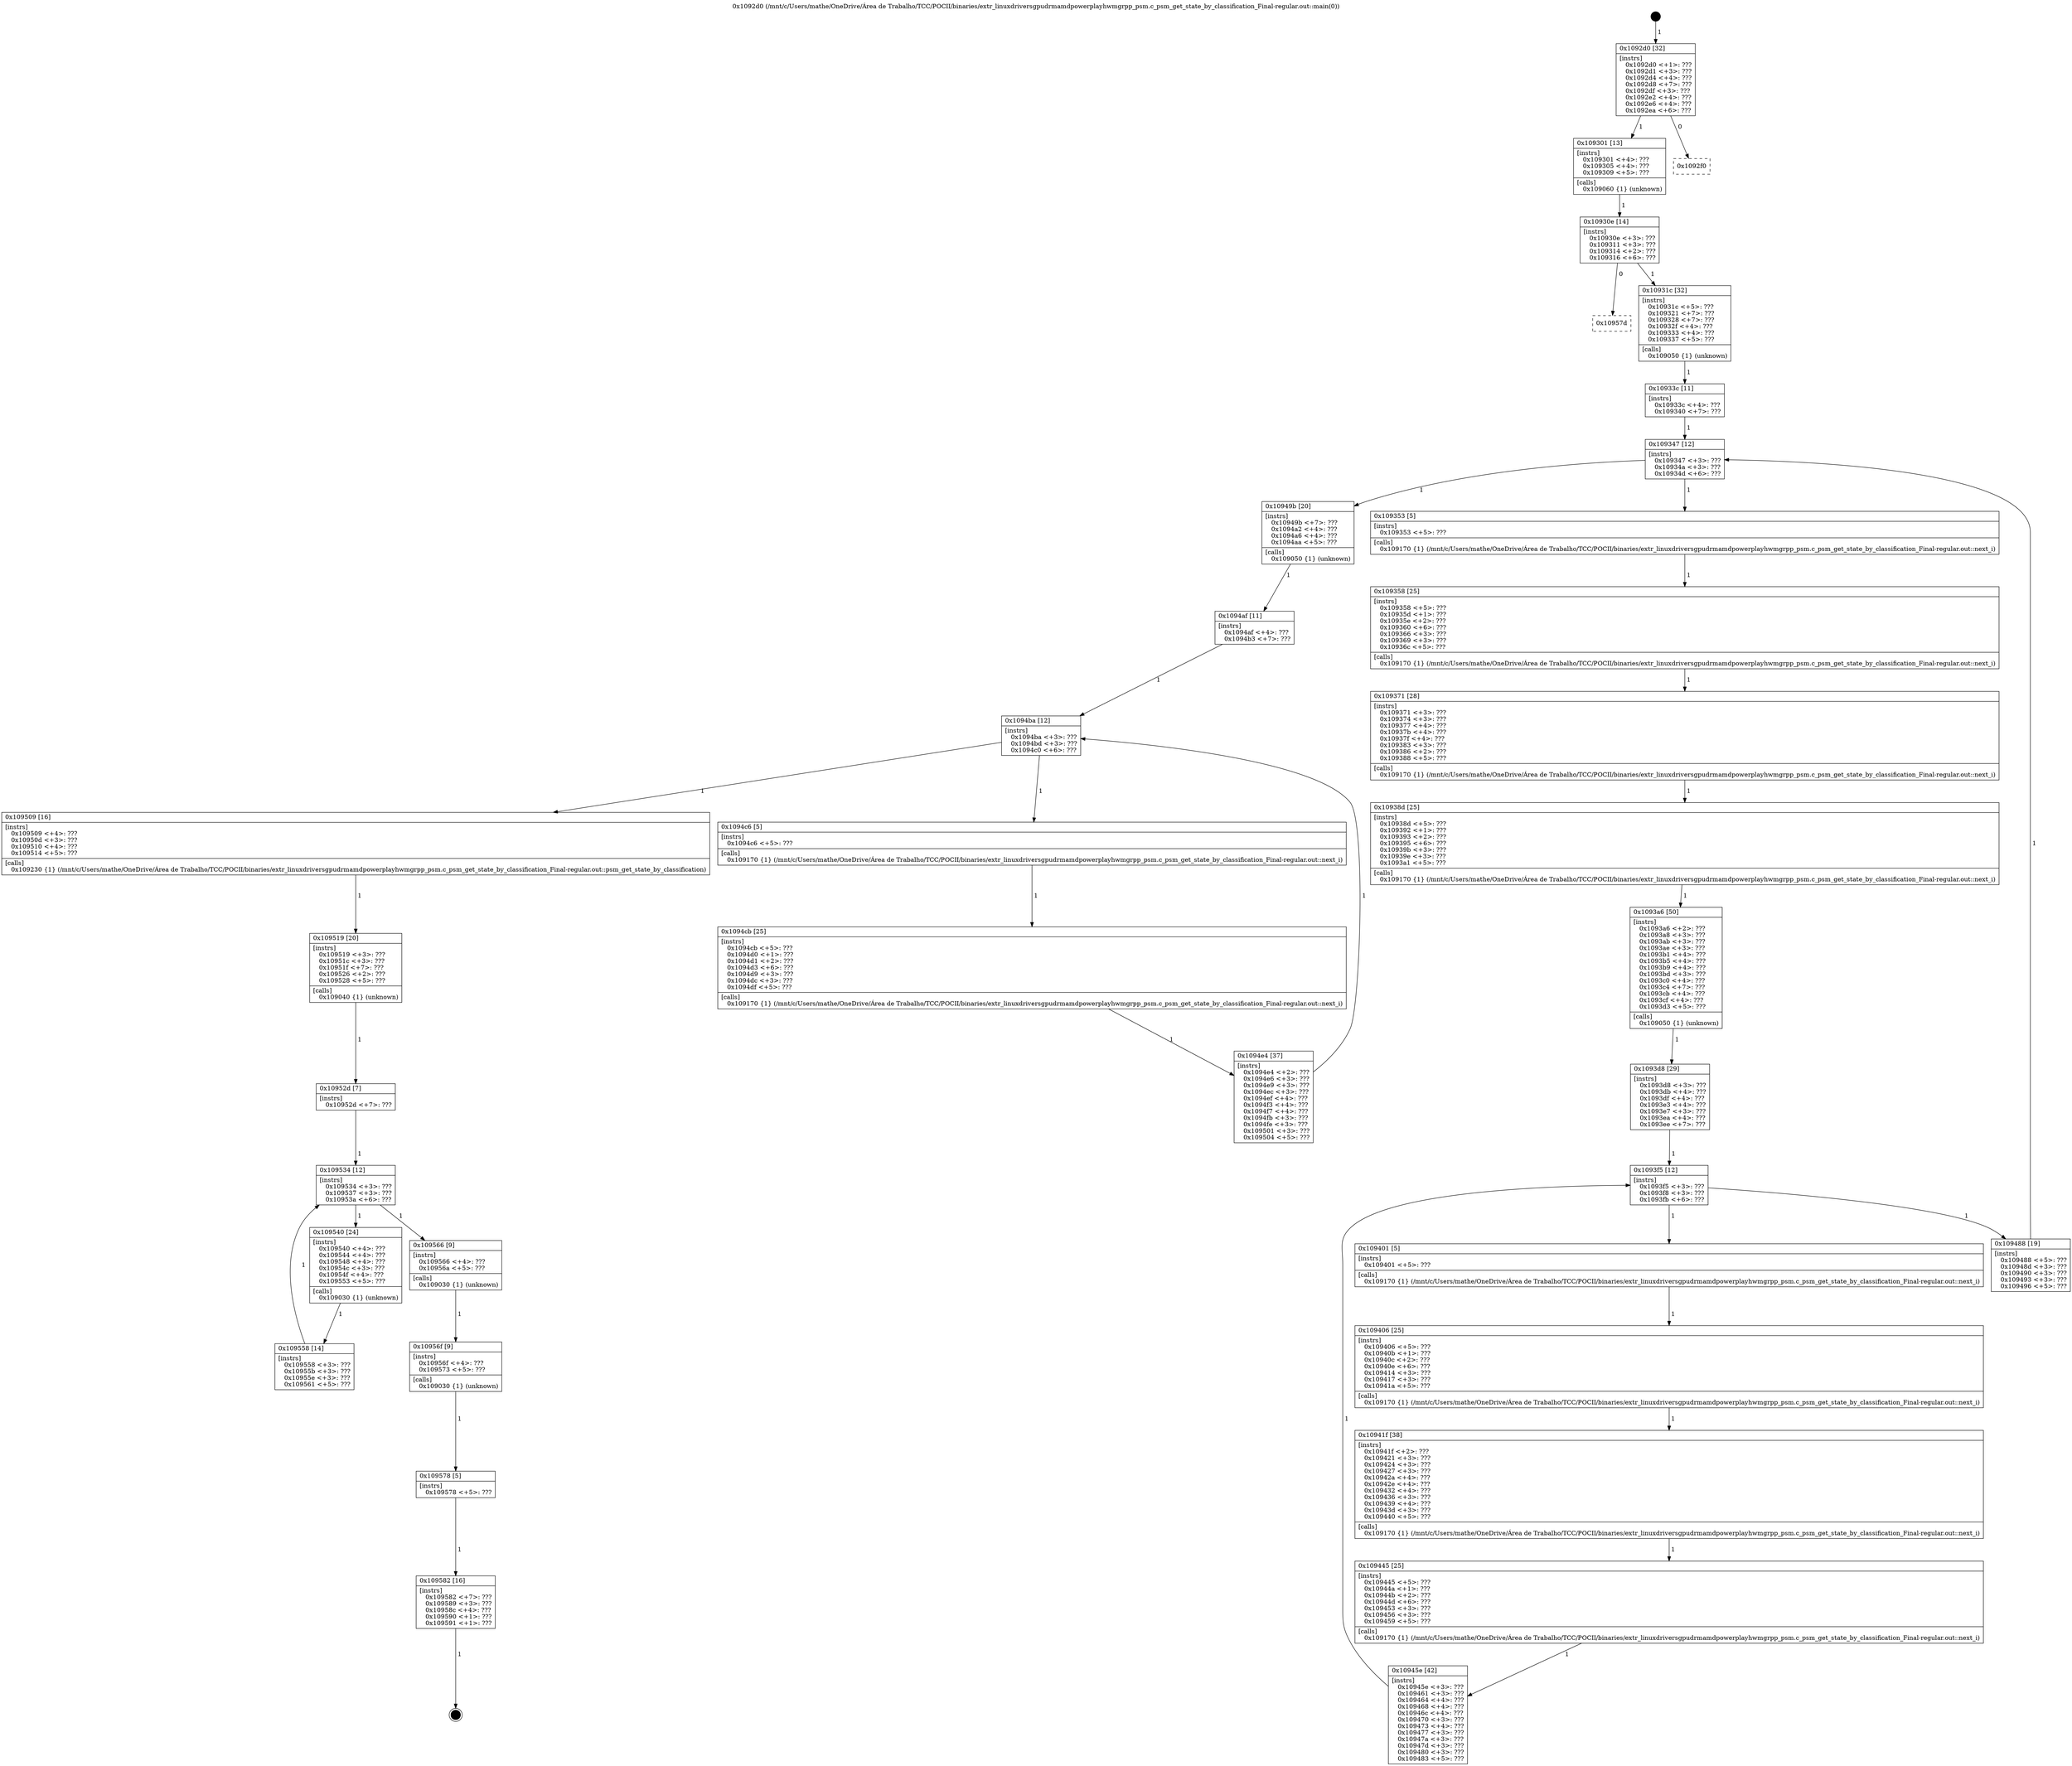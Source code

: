 digraph "0x1092d0" {
  label = "0x1092d0 (/mnt/c/Users/mathe/OneDrive/Área de Trabalho/TCC/POCII/binaries/extr_linuxdriversgpudrmamdpowerplayhwmgrpp_psm.c_psm_get_state_by_classification_Final-regular.out::main(0))"
  labelloc = "t"
  node[shape=record]

  Entry [label="",width=0.3,height=0.3,shape=circle,fillcolor=black,style=filled]
  "0x1092d0" [label="{
     0x1092d0 [32]\l
     | [instrs]\l
     &nbsp;&nbsp;0x1092d0 \<+1\>: ???\l
     &nbsp;&nbsp;0x1092d1 \<+3\>: ???\l
     &nbsp;&nbsp;0x1092d4 \<+4\>: ???\l
     &nbsp;&nbsp;0x1092d8 \<+7\>: ???\l
     &nbsp;&nbsp;0x1092df \<+3\>: ???\l
     &nbsp;&nbsp;0x1092e2 \<+4\>: ???\l
     &nbsp;&nbsp;0x1092e6 \<+4\>: ???\l
     &nbsp;&nbsp;0x1092ea \<+6\>: ???\l
  }"]
  "0x109301" [label="{
     0x109301 [13]\l
     | [instrs]\l
     &nbsp;&nbsp;0x109301 \<+4\>: ???\l
     &nbsp;&nbsp;0x109305 \<+4\>: ???\l
     &nbsp;&nbsp;0x109309 \<+5\>: ???\l
     | [calls]\l
     &nbsp;&nbsp;0x109060 \{1\} (unknown)\l
  }"]
  "0x1092f0" [label="{
     0x1092f0\l
  }", style=dashed]
  "0x10930e" [label="{
     0x10930e [14]\l
     | [instrs]\l
     &nbsp;&nbsp;0x10930e \<+3\>: ???\l
     &nbsp;&nbsp;0x109311 \<+3\>: ???\l
     &nbsp;&nbsp;0x109314 \<+2\>: ???\l
     &nbsp;&nbsp;0x109316 \<+6\>: ???\l
  }"]
  "0x10957d" [label="{
     0x10957d\l
  }", style=dashed]
  "0x10931c" [label="{
     0x10931c [32]\l
     | [instrs]\l
     &nbsp;&nbsp;0x10931c \<+5\>: ???\l
     &nbsp;&nbsp;0x109321 \<+7\>: ???\l
     &nbsp;&nbsp;0x109328 \<+7\>: ???\l
     &nbsp;&nbsp;0x10932f \<+4\>: ???\l
     &nbsp;&nbsp;0x109333 \<+4\>: ???\l
     &nbsp;&nbsp;0x109337 \<+5\>: ???\l
     | [calls]\l
     &nbsp;&nbsp;0x109050 \{1\} (unknown)\l
  }"]
  Exit [label="",width=0.3,height=0.3,shape=circle,fillcolor=black,style=filled,peripheries=2]
  "0x109347" [label="{
     0x109347 [12]\l
     | [instrs]\l
     &nbsp;&nbsp;0x109347 \<+3\>: ???\l
     &nbsp;&nbsp;0x10934a \<+3\>: ???\l
     &nbsp;&nbsp;0x10934d \<+6\>: ???\l
  }"]
  "0x10949b" [label="{
     0x10949b [20]\l
     | [instrs]\l
     &nbsp;&nbsp;0x10949b \<+7\>: ???\l
     &nbsp;&nbsp;0x1094a2 \<+4\>: ???\l
     &nbsp;&nbsp;0x1094a6 \<+4\>: ???\l
     &nbsp;&nbsp;0x1094aa \<+5\>: ???\l
     | [calls]\l
     &nbsp;&nbsp;0x109050 \{1\} (unknown)\l
  }"]
  "0x109353" [label="{
     0x109353 [5]\l
     | [instrs]\l
     &nbsp;&nbsp;0x109353 \<+5\>: ???\l
     | [calls]\l
     &nbsp;&nbsp;0x109170 \{1\} (/mnt/c/Users/mathe/OneDrive/Área de Trabalho/TCC/POCII/binaries/extr_linuxdriversgpudrmamdpowerplayhwmgrpp_psm.c_psm_get_state_by_classification_Final-regular.out::next_i)\l
  }"]
  "0x109358" [label="{
     0x109358 [25]\l
     | [instrs]\l
     &nbsp;&nbsp;0x109358 \<+5\>: ???\l
     &nbsp;&nbsp;0x10935d \<+1\>: ???\l
     &nbsp;&nbsp;0x10935e \<+2\>: ???\l
     &nbsp;&nbsp;0x109360 \<+6\>: ???\l
     &nbsp;&nbsp;0x109366 \<+3\>: ???\l
     &nbsp;&nbsp;0x109369 \<+3\>: ???\l
     &nbsp;&nbsp;0x10936c \<+5\>: ???\l
     | [calls]\l
     &nbsp;&nbsp;0x109170 \{1\} (/mnt/c/Users/mathe/OneDrive/Área de Trabalho/TCC/POCII/binaries/extr_linuxdriversgpudrmamdpowerplayhwmgrpp_psm.c_psm_get_state_by_classification_Final-regular.out::next_i)\l
  }"]
  "0x109371" [label="{
     0x109371 [28]\l
     | [instrs]\l
     &nbsp;&nbsp;0x109371 \<+3\>: ???\l
     &nbsp;&nbsp;0x109374 \<+3\>: ???\l
     &nbsp;&nbsp;0x109377 \<+4\>: ???\l
     &nbsp;&nbsp;0x10937b \<+4\>: ???\l
     &nbsp;&nbsp;0x10937f \<+4\>: ???\l
     &nbsp;&nbsp;0x109383 \<+3\>: ???\l
     &nbsp;&nbsp;0x109386 \<+2\>: ???\l
     &nbsp;&nbsp;0x109388 \<+5\>: ???\l
     | [calls]\l
     &nbsp;&nbsp;0x109170 \{1\} (/mnt/c/Users/mathe/OneDrive/Área de Trabalho/TCC/POCII/binaries/extr_linuxdriversgpudrmamdpowerplayhwmgrpp_psm.c_psm_get_state_by_classification_Final-regular.out::next_i)\l
  }"]
  "0x10938d" [label="{
     0x10938d [25]\l
     | [instrs]\l
     &nbsp;&nbsp;0x10938d \<+5\>: ???\l
     &nbsp;&nbsp;0x109392 \<+1\>: ???\l
     &nbsp;&nbsp;0x109393 \<+2\>: ???\l
     &nbsp;&nbsp;0x109395 \<+6\>: ???\l
     &nbsp;&nbsp;0x10939b \<+3\>: ???\l
     &nbsp;&nbsp;0x10939e \<+3\>: ???\l
     &nbsp;&nbsp;0x1093a1 \<+5\>: ???\l
     | [calls]\l
     &nbsp;&nbsp;0x109170 \{1\} (/mnt/c/Users/mathe/OneDrive/Área de Trabalho/TCC/POCII/binaries/extr_linuxdriversgpudrmamdpowerplayhwmgrpp_psm.c_psm_get_state_by_classification_Final-regular.out::next_i)\l
  }"]
  "0x1093a6" [label="{
     0x1093a6 [50]\l
     | [instrs]\l
     &nbsp;&nbsp;0x1093a6 \<+2\>: ???\l
     &nbsp;&nbsp;0x1093a8 \<+3\>: ???\l
     &nbsp;&nbsp;0x1093ab \<+3\>: ???\l
     &nbsp;&nbsp;0x1093ae \<+3\>: ???\l
     &nbsp;&nbsp;0x1093b1 \<+4\>: ???\l
     &nbsp;&nbsp;0x1093b5 \<+4\>: ???\l
     &nbsp;&nbsp;0x1093b9 \<+4\>: ???\l
     &nbsp;&nbsp;0x1093bd \<+3\>: ???\l
     &nbsp;&nbsp;0x1093c0 \<+4\>: ???\l
     &nbsp;&nbsp;0x1093c4 \<+7\>: ???\l
     &nbsp;&nbsp;0x1093cb \<+4\>: ???\l
     &nbsp;&nbsp;0x1093cf \<+4\>: ???\l
     &nbsp;&nbsp;0x1093d3 \<+5\>: ???\l
     | [calls]\l
     &nbsp;&nbsp;0x109050 \{1\} (unknown)\l
  }"]
  "0x1093f5" [label="{
     0x1093f5 [12]\l
     | [instrs]\l
     &nbsp;&nbsp;0x1093f5 \<+3\>: ???\l
     &nbsp;&nbsp;0x1093f8 \<+3\>: ???\l
     &nbsp;&nbsp;0x1093fb \<+6\>: ???\l
  }"]
  "0x109488" [label="{
     0x109488 [19]\l
     | [instrs]\l
     &nbsp;&nbsp;0x109488 \<+5\>: ???\l
     &nbsp;&nbsp;0x10948d \<+3\>: ???\l
     &nbsp;&nbsp;0x109490 \<+3\>: ???\l
     &nbsp;&nbsp;0x109493 \<+3\>: ???\l
     &nbsp;&nbsp;0x109496 \<+5\>: ???\l
  }"]
  "0x109401" [label="{
     0x109401 [5]\l
     | [instrs]\l
     &nbsp;&nbsp;0x109401 \<+5\>: ???\l
     | [calls]\l
     &nbsp;&nbsp;0x109170 \{1\} (/mnt/c/Users/mathe/OneDrive/Área de Trabalho/TCC/POCII/binaries/extr_linuxdriversgpudrmamdpowerplayhwmgrpp_psm.c_psm_get_state_by_classification_Final-regular.out::next_i)\l
  }"]
  "0x109406" [label="{
     0x109406 [25]\l
     | [instrs]\l
     &nbsp;&nbsp;0x109406 \<+5\>: ???\l
     &nbsp;&nbsp;0x10940b \<+1\>: ???\l
     &nbsp;&nbsp;0x10940c \<+2\>: ???\l
     &nbsp;&nbsp;0x10940e \<+6\>: ???\l
     &nbsp;&nbsp;0x109414 \<+3\>: ???\l
     &nbsp;&nbsp;0x109417 \<+3\>: ???\l
     &nbsp;&nbsp;0x10941a \<+5\>: ???\l
     | [calls]\l
     &nbsp;&nbsp;0x109170 \{1\} (/mnt/c/Users/mathe/OneDrive/Área de Trabalho/TCC/POCII/binaries/extr_linuxdriversgpudrmamdpowerplayhwmgrpp_psm.c_psm_get_state_by_classification_Final-regular.out::next_i)\l
  }"]
  "0x10941f" [label="{
     0x10941f [38]\l
     | [instrs]\l
     &nbsp;&nbsp;0x10941f \<+2\>: ???\l
     &nbsp;&nbsp;0x109421 \<+3\>: ???\l
     &nbsp;&nbsp;0x109424 \<+3\>: ???\l
     &nbsp;&nbsp;0x109427 \<+3\>: ???\l
     &nbsp;&nbsp;0x10942a \<+4\>: ???\l
     &nbsp;&nbsp;0x10942e \<+4\>: ???\l
     &nbsp;&nbsp;0x109432 \<+4\>: ???\l
     &nbsp;&nbsp;0x109436 \<+3\>: ???\l
     &nbsp;&nbsp;0x109439 \<+4\>: ???\l
     &nbsp;&nbsp;0x10943d \<+3\>: ???\l
     &nbsp;&nbsp;0x109440 \<+5\>: ???\l
     | [calls]\l
     &nbsp;&nbsp;0x109170 \{1\} (/mnt/c/Users/mathe/OneDrive/Área de Trabalho/TCC/POCII/binaries/extr_linuxdriversgpudrmamdpowerplayhwmgrpp_psm.c_psm_get_state_by_classification_Final-regular.out::next_i)\l
  }"]
  "0x109445" [label="{
     0x109445 [25]\l
     | [instrs]\l
     &nbsp;&nbsp;0x109445 \<+5\>: ???\l
     &nbsp;&nbsp;0x10944a \<+1\>: ???\l
     &nbsp;&nbsp;0x10944b \<+2\>: ???\l
     &nbsp;&nbsp;0x10944d \<+6\>: ???\l
     &nbsp;&nbsp;0x109453 \<+3\>: ???\l
     &nbsp;&nbsp;0x109456 \<+3\>: ???\l
     &nbsp;&nbsp;0x109459 \<+5\>: ???\l
     | [calls]\l
     &nbsp;&nbsp;0x109170 \{1\} (/mnt/c/Users/mathe/OneDrive/Área de Trabalho/TCC/POCII/binaries/extr_linuxdriversgpudrmamdpowerplayhwmgrpp_psm.c_psm_get_state_by_classification_Final-regular.out::next_i)\l
  }"]
  "0x10945e" [label="{
     0x10945e [42]\l
     | [instrs]\l
     &nbsp;&nbsp;0x10945e \<+3\>: ???\l
     &nbsp;&nbsp;0x109461 \<+3\>: ???\l
     &nbsp;&nbsp;0x109464 \<+4\>: ???\l
     &nbsp;&nbsp;0x109468 \<+4\>: ???\l
     &nbsp;&nbsp;0x10946c \<+4\>: ???\l
     &nbsp;&nbsp;0x109470 \<+3\>: ???\l
     &nbsp;&nbsp;0x109473 \<+4\>: ???\l
     &nbsp;&nbsp;0x109477 \<+3\>: ???\l
     &nbsp;&nbsp;0x10947a \<+3\>: ???\l
     &nbsp;&nbsp;0x10947d \<+3\>: ???\l
     &nbsp;&nbsp;0x109480 \<+3\>: ???\l
     &nbsp;&nbsp;0x109483 \<+5\>: ???\l
  }"]
  "0x1093d8" [label="{
     0x1093d8 [29]\l
     | [instrs]\l
     &nbsp;&nbsp;0x1093d8 \<+3\>: ???\l
     &nbsp;&nbsp;0x1093db \<+4\>: ???\l
     &nbsp;&nbsp;0x1093df \<+4\>: ???\l
     &nbsp;&nbsp;0x1093e3 \<+4\>: ???\l
     &nbsp;&nbsp;0x1093e7 \<+3\>: ???\l
     &nbsp;&nbsp;0x1093ea \<+4\>: ???\l
     &nbsp;&nbsp;0x1093ee \<+7\>: ???\l
  }"]
  "0x109582" [label="{
     0x109582 [16]\l
     | [instrs]\l
     &nbsp;&nbsp;0x109582 \<+7\>: ???\l
     &nbsp;&nbsp;0x109589 \<+3\>: ???\l
     &nbsp;&nbsp;0x10958c \<+4\>: ???\l
     &nbsp;&nbsp;0x109590 \<+1\>: ???\l
     &nbsp;&nbsp;0x109591 \<+1\>: ???\l
  }"]
  "0x10933c" [label="{
     0x10933c [11]\l
     | [instrs]\l
     &nbsp;&nbsp;0x10933c \<+4\>: ???\l
     &nbsp;&nbsp;0x109340 \<+7\>: ???\l
  }"]
  "0x1094ba" [label="{
     0x1094ba [12]\l
     | [instrs]\l
     &nbsp;&nbsp;0x1094ba \<+3\>: ???\l
     &nbsp;&nbsp;0x1094bd \<+3\>: ???\l
     &nbsp;&nbsp;0x1094c0 \<+6\>: ???\l
  }"]
  "0x109509" [label="{
     0x109509 [16]\l
     | [instrs]\l
     &nbsp;&nbsp;0x109509 \<+4\>: ???\l
     &nbsp;&nbsp;0x10950d \<+3\>: ???\l
     &nbsp;&nbsp;0x109510 \<+4\>: ???\l
     &nbsp;&nbsp;0x109514 \<+5\>: ???\l
     | [calls]\l
     &nbsp;&nbsp;0x109230 \{1\} (/mnt/c/Users/mathe/OneDrive/Área de Trabalho/TCC/POCII/binaries/extr_linuxdriversgpudrmamdpowerplayhwmgrpp_psm.c_psm_get_state_by_classification_Final-regular.out::psm_get_state_by_classification)\l
  }"]
  "0x1094c6" [label="{
     0x1094c6 [5]\l
     | [instrs]\l
     &nbsp;&nbsp;0x1094c6 \<+5\>: ???\l
     | [calls]\l
     &nbsp;&nbsp;0x109170 \{1\} (/mnt/c/Users/mathe/OneDrive/Área de Trabalho/TCC/POCII/binaries/extr_linuxdriversgpudrmamdpowerplayhwmgrpp_psm.c_psm_get_state_by_classification_Final-regular.out::next_i)\l
  }"]
  "0x1094cb" [label="{
     0x1094cb [25]\l
     | [instrs]\l
     &nbsp;&nbsp;0x1094cb \<+5\>: ???\l
     &nbsp;&nbsp;0x1094d0 \<+1\>: ???\l
     &nbsp;&nbsp;0x1094d1 \<+2\>: ???\l
     &nbsp;&nbsp;0x1094d3 \<+6\>: ???\l
     &nbsp;&nbsp;0x1094d9 \<+3\>: ???\l
     &nbsp;&nbsp;0x1094dc \<+3\>: ???\l
     &nbsp;&nbsp;0x1094df \<+5\>: ???\l
     | [calls]\l
     &nbsp;&nbsp;0x109170 \{1\} (/mnt/c/Users/mathe/OneDrive/Área de Trabalho/TCC/POCII/binaries/extr_linuxdriversgpudrmamdpowerplayhwmgrpp_psm.c_psm_get_state_by_classification_Final-regular.out::next_i)\l
  }"]
  "0x1094e4" [label="{
     0x1094e4 [37]\l
     | [instrs]\l
     &nbsp;&nbsp;0x1094e4 \<+2\>: ???\l
     &nbsp;&nbsp;0x1094e6 \<+3\>: ???\l
     &nbsp;&nbsp;0x1094e9 \<+3\>: ???\l
     &nbsp;&nbsp;0x1094ec \<+3\>: ???\l
     &nbsp;&nbsp;0x1094ef \<+4\>: ???\l
     &nbsp;&nbsp;0x1094f3 \<+4\>: ???\l
     &nbsp;&nbsp;0x1094f7 \<+4\>: ???\l
     &nbsp;&nbsp;0x1094fb \<+3\>: ???\l
     &nbsp;&nbsp;0x1094fe \<+3\>: ???\l
     &nbsp;&nbsp;0x109501 \<+3\>: ???\l
     &nbsp;&nbsp;0x109504 \<+5\>: ???\l
  }"]
  "0x1094af" [label="{
     0x1094af [11]\l
     | [instrs]\l
     &nbsp;&nbsp;0x1094af \<+4\>: ???\l
     &nbsp;&nbsp;0x1094b3 \<+7\>: ???\l
  }"]
  "0x109519" [label="{
     0x109519 [20]\l
     | [instrs]\l
     &nbsp;&nbsp;0x109519 \<+3\>: ???\l
     &nbsp;&nbsp;0x10951c \<+3\>: ???\l
     &nbsp;&nbsp;0x10951f \<+7\>: ???\l
     &nbsp;&nbsp;0x109526 \<+2\>: ???\l
     &nbsp;&nbsp;0x109528 \<+5\>: ???\l
     | [calls]\l
     &nbsp;&nbsp;0x109040 \{1\} (unknown)\l
  }"]
  "0x109534" [label="{
     0x109534 [12]\l
     | [instrs]\l
     &nbsp;&nbsp;0x109534 \<+3\>: ???\l
     &nbsp;&nbsp;0x109537 \<+3\>: ???\l
     &nbsp;&nbsp;0x10953a \<+6\>: ???\l
  }"]
  "0x109566" [label="{
     0x109566 [9]\l
     | [instrs]\l
     &nbsp;&nbsp;0x109566 \<+4\>: ???\l
     &nbsp;&nbsp;0x10956a \<+5\>: ???\l
     | [calls]\l
     &nbsp;&nbsp;0x109030 \{1\} (unknown)\l
  }"]
  "0x109540" [label="{
     0x109540 [24]\l
     | [instrs]\l
     &nbsp;&nbsp;0x109540 \<+4\>: ???\l
     &nbsp;&nbsp;0x109544 \<+4\>: ???\l
     &nbsp;&nbsp;0x109548 \<+4\>: ???\l
     &nbsp;&nbsp;0x10954c \<+3\>: ???\l
     &nbsp;&nbsp;0x10954f \<+4\>: ???\l
     &nbsp;&nbsp;0x109553 \<+5\>: ???\l
     | [calls]\l
     &nbsp;&nbsp;0x109030 \{1\} (unknown)\l
  }"]
  "0x109558" [label="{
     0x109558 [14]\l
     | [instrs]\l
     &nbsp;&nbsp;0x109558 \<+3\>: ???\l
     &nbsp;&nbsp;0x10955b \<+3\>: ???\l
     &nbsp;&nbsp;0x10955e \<+3\>: ???\l
     &nbsp;&nbsp;0x109561 \<+5\>: ???\l
  }"]
  "0x10952d" [label="{
     0x10952d [7]\l
     | [instrs]\l
     &nbsp;&nbsp;0x10952d \<+7\>: ???\l
  }"]
  "0x10956f" [label="{
     0x10956f [9]\l
     | [instrs]\l
     &nbsp;&nbsp;0x10956f \<+4\>: ???\l
     &nbsp;&nbsp;0x109573 \<+5\>: ???\l
     | [calls]\l
     &nbsp;&nbsp;0x109030 \{1\} (unknown)\l
  }"]
  "0x109578" [label="{
     0x109578 [5]\l
     | [instrs]\l
     &nbsp;&nbsp;0x109578 \<+5\>: ???\l
  }"]
  Entry -> "0x1092d0" [label=" 1"]
  "0x1092d0" -> "0x109301" [label=" 1"]
  "0x1092d0" -> "0x1092f0" [label=" 0"]
  "0x109301" -> "0x10930e" [label=" 1"]
  "0x10930e" -> "0x10957d" [label=" 0"]
  "0x10930e" -> "0x10931c" [label=" 1"]
  "0x109582" -> Exit [label=" 1"]
  "0x10931c" -> "0x10933c" [label=" 1"]
  "0x109347" -> "0x10949b" [label=" 1"]
  "0x109347" -> "0x109353" [label=" 1"]
  "0x109353" -> "0x109358" [label=" 1"]
  "0x109358" -> "0x109371" [label=" 1"]
  "0x109371" -> "0x10938d" [label=" 1"]
  "0x10938d" -> "0x1093a6" [label=" 1"]
  "0x1093a6" -> "0x1093d8" [label=" 1"]
  "0x1093f5" -> "0x109488" [label=" 1"]
  "0x1093f5" -> "0x109401" [label=" 1"]
  "0x109401" -> "0x109406" [label=" 1"]
  "0x109406" -> "0x10941f" [label=" 1"]
  "0x10941f" -> "0x109445" [label=" 1"]
  "0x109445" -> "0x10945e" [label=" 1"]
  "0x1093d8" -> "0x1093f5" [label=" 1"]
  "0x10945e" -> "0x1093f5" [label=" 1"]
  "0x109578" -> "0x109582" [label=" 1"]
  "0x10933c" -> "0x109347" [label=" 1"]
  "0x109488" -> "0x109347" [label=" 1"]
  "0x10949b" -> "0x1094af" [label=" 1"]
  "0x1094ba" -> "0x109509" [label=" 1"]
  "0x1094ba" -> "0x1094c6" [label=" 1"]
  "0x1094c6" -> "0x1094cb" [label=" 1"]
  "0x1094cb" -> "0x1094e4" [label=" 1"]
  "0x1094af" -> "0x1094ba" [label=" 1"]
  "0x1094e4" -> "0x1094ba" [label=" 1"]
  "0x109509" -> "0x109519" [label=" 1"]
  "0x109519" -> "0x10952d" [label=" 1"]
  "0x109534" -> "0x109566" [label=" 1"]
  "0x109534" -> "0x109540" [label=" 1"]
  "0x109540" -> "0x109558" [label=" 1"]
  "0x10952d" -> "0x109534" [label=" 1"]
  "0x109558" -> "0x109534" [label=" 1"]
  "0x109566" -> "0x10956f" [label=" 1"]
  "0x10956f" -> "0x109578" [label=" 1"]
}
